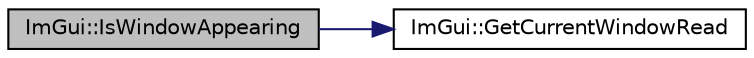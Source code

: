 digraph "ImGui::IsWindowAppearing"
{
 // LATEX_PDF_SIZE
  edge [fontname="Helvetica",fontsize="10",labelfontname="Helvetica",labelfontsize="10"];
  node [fontname="Helvetica",fontsize="10",shape=record];
  rankdir="LR";
  Node1 [label="ImGui::IsWindowAppearing",height=0.2,width=0.4,color="black", fillcolor="grey75", style="filled", fontcolor="black",tooltip=" "];
  Node1 -> Node2 [color="midnightblue",fontsize="10",style="solid"];
  Node2 [label="ImGui::GetCurrentWindowRead",height=0.2,width=0.4,color="black", fillcolor="white", style="filled",URL="$namespace_im_gui.html#a408f9ddac92f8629a7e273ced5f8c3aa",tooltip=" "];
}
